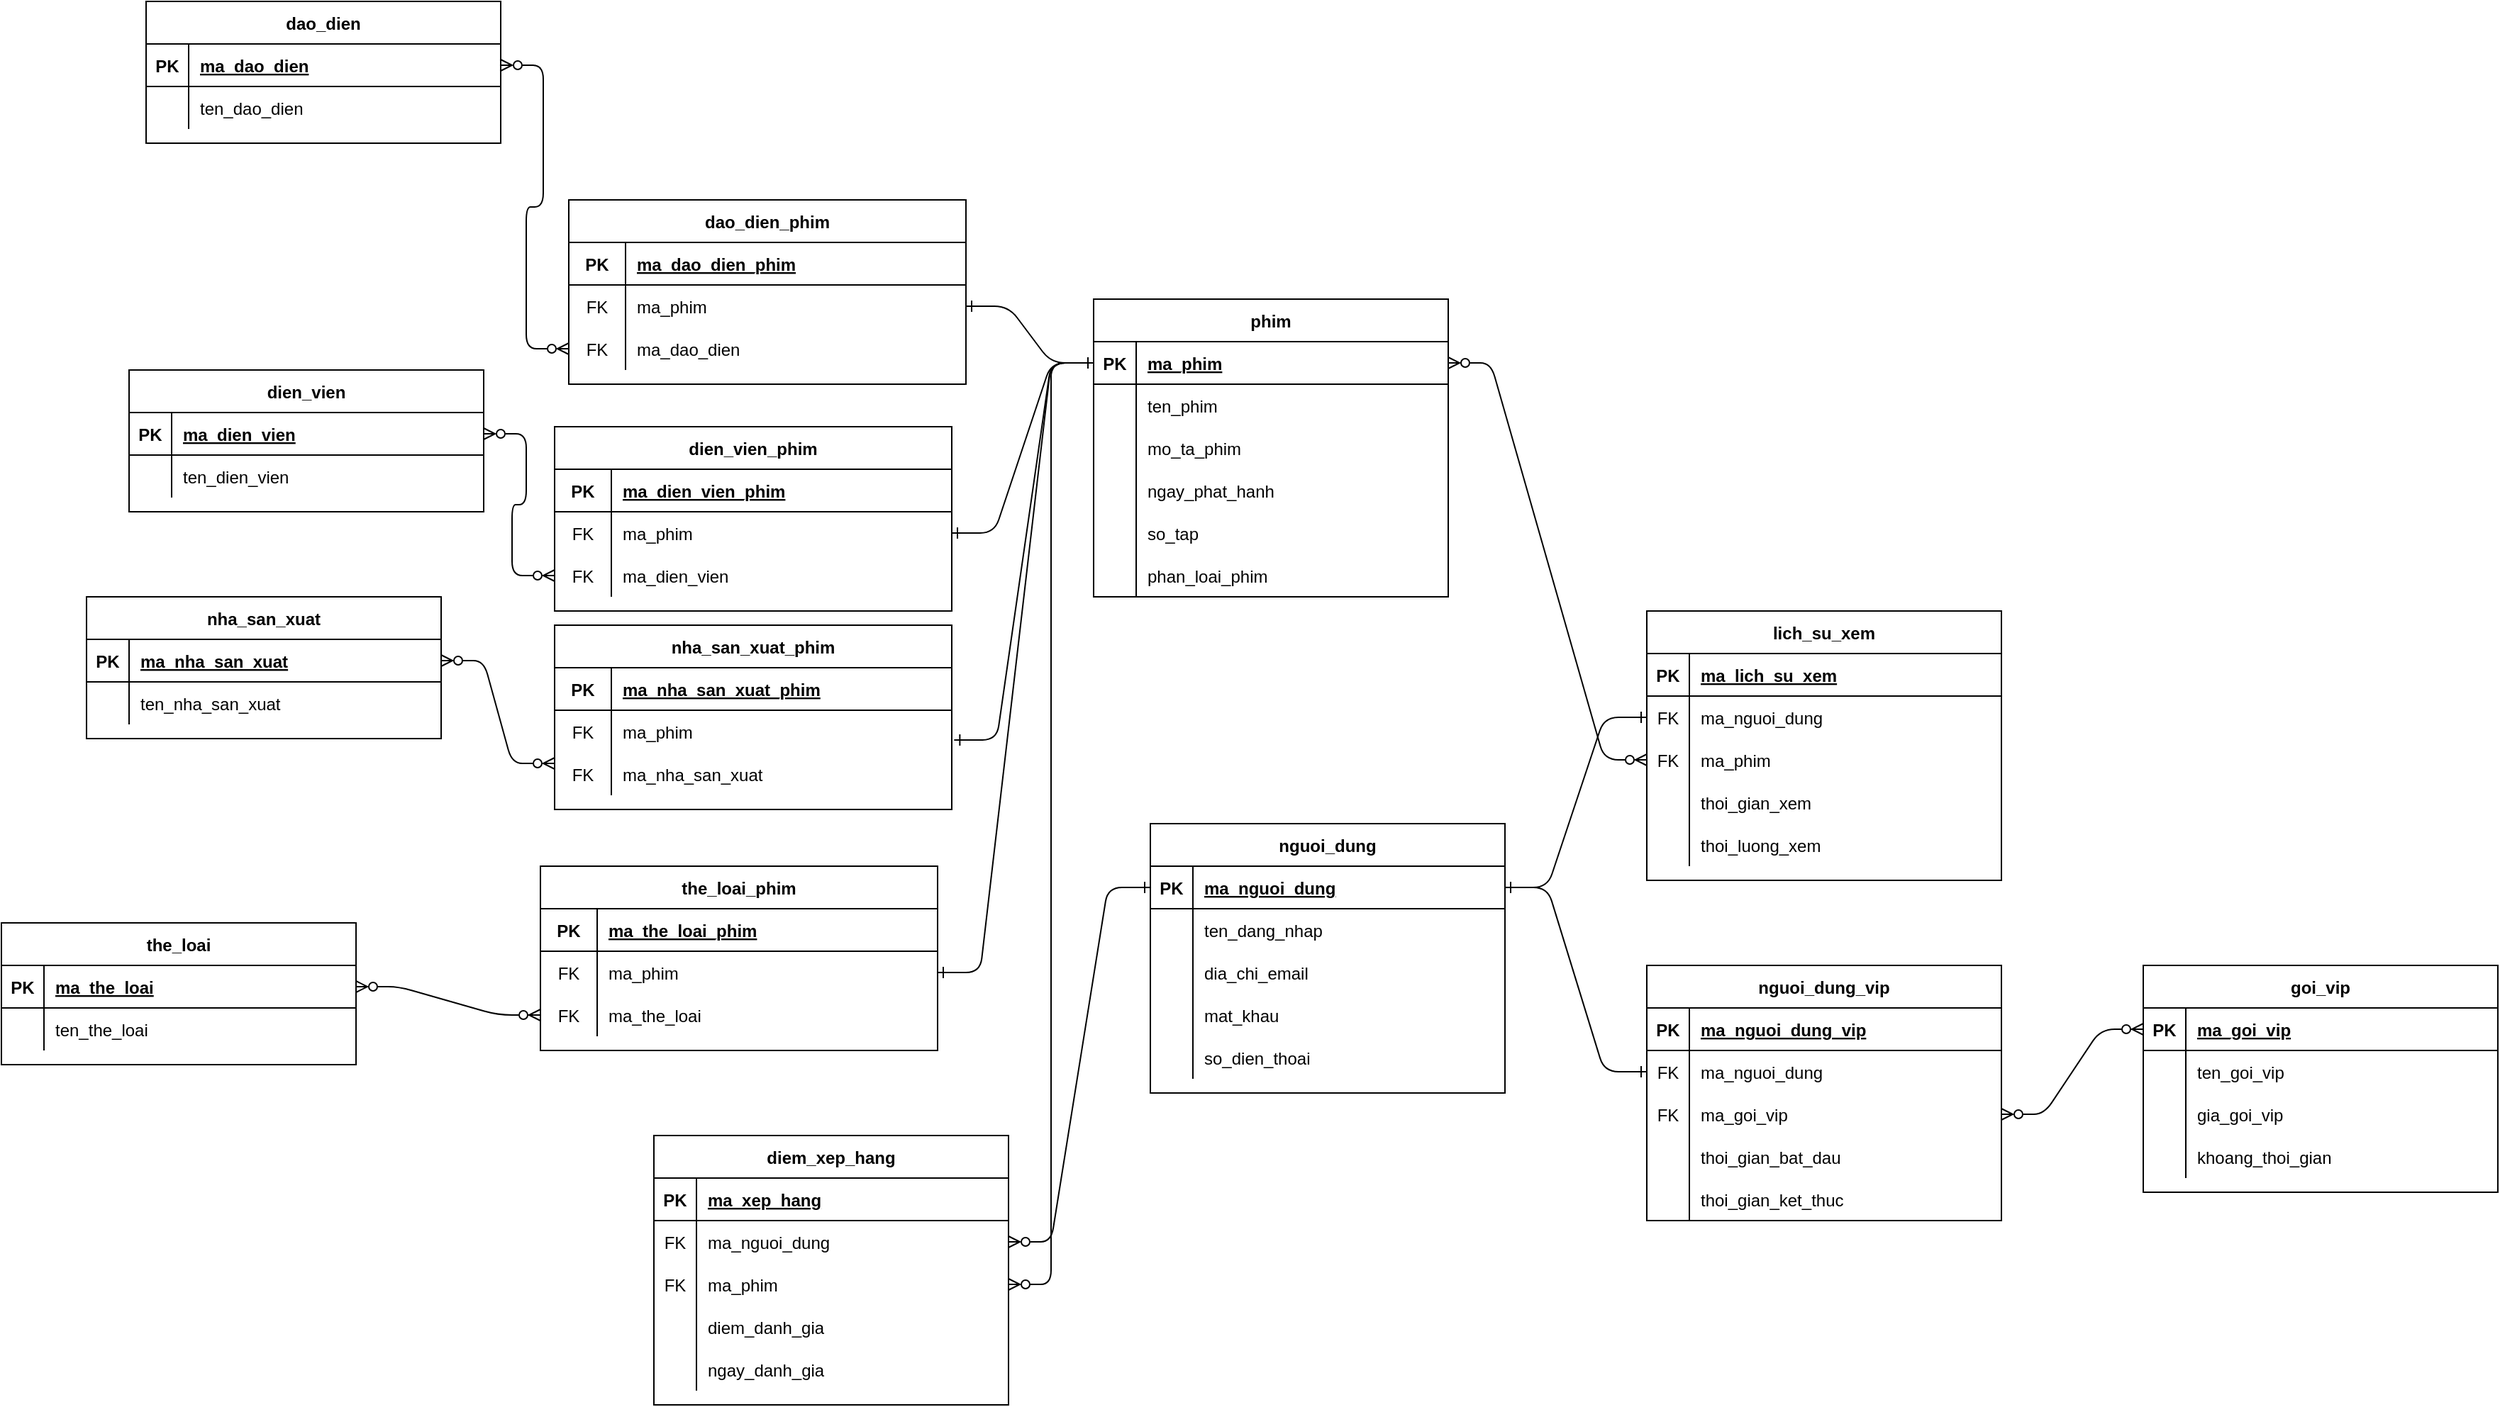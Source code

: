 <mxfile version="21.3.2" type="device">
  <diagram id="C5RBs43oDa-KdzZeNtuy" name="Page-1">
    <mxGraphModel dx="1621" dy="509" grid="1" gridSize="10" guides="1" tooltips="1" connect="1" arrows="1" fold="1" page="1" pageScale="1" pageWidth="827" pageHeight="1169" math="0" shadow="0">
      <root>
        <mxCell id="WIyWlLk6GJQsqaUBKTNV-0" />
        <mxCell id="WIyWlLk6GJQsqaUBKTNV-1" parent="WIyWlLk6GJQsqaUBKTNV-0" />
        <mxCell id="9zA_-VVxKtDhb3yaYlYv-92" value="nguoi_dung" style="shape=table;startSize=30;container=1;collapsible=1;childLayout=tableLayout;fixedRows=1;rowLines=0;fontStyle=1;align=center;resizeLast=1;" vertex="1" parent="WIyWlLk6GJQsqaUBKTNV-1">
          <mxGeometry x="170" y="600" width="250" height="190" as="geometry" />
        </mxCell>
        <mxCell id="9zA_-VVxKtDhb3yaYlYv-93" value="" style="shape=partialRectangle;collapsible=0;dropTarget=0;pointerEvents=0;fillColor=none;points=[[0,0.5],[1,0.5]];portConstraint=eastwest;top=0;left=0;right=0;bottom=1;" vertex="1" parent="9zA_-VVxKtDhb3yaYlYv-92">
          <mxGeometry y="30" width="250" height="30" as="geometry" />
        </mxCell>
        <mxCell id="9zA_-VVxKtDhb3yaYlYv-94" value="PK" style="shape=partialRectangle;overflow=hidden;connectable=0;fillColor=none;top=0;left=0;bottom=0;right=0;fontStyle=1;" vertex="1" parent="9zA_-VVxKtDhb3yaYlYv-93">
          <mxGeometry width="30" height="30" as="geometry">
            <mxRectangle width="30" height="30" as="alternateBounds" />
          </mxGeometry>
        </mxCell>
        <mxCell id="9zA_-VVxKtDhb3yaYlYv-95" value="ma_nguoi_dung" style="shape=partialRectangle;overflow=hidden;connectable=0;fillColor=none;top=0;left=0;bottom=0;right=0;align=left;spacingLeft=6;fontStyle=5;" vertex="1" parent="9zA_-VVxKtDhb3yaYlYv-93">
          <mxGeometry x="30" width="220" height="30" as="geometry">
            <mxRectangle width="220" height="30" as="alternateBounds" />
          </mxGeometry>
        </mxCell>
        <mxCell id="9zA_-VVxKtDhb3yaYlYv-96" value="" style="shape=partialRectangle;collapsible=0;dropTarget=0;pointerEvents=0;fillColor=none;points=[[0,0.5],[1,0.5]];portConstraint=eastwest;top=0;left=0;right=0;bottom=0;" vertex="1" parent="9zA_-VVxKtDhb3yaYlYv-92">
          <mxGeometry y="60" width="250" height="30" as="geometry" />
        </mxCell>
        <mxCell id="9zA_-VVxKtDhb3yaYlYv-97" value="" style="shape=partialRectangle;overflow=hidden;connectable=0;fillColor=none;top=0;left=0;bottom=0;right=0;" vertex="1" parent="9zA_-VVxKtDhb3yaYlYv-96">
          <mxGeometry width="30" height="30" as="geometry">
            <mxRectangle width="30" height="30" as="alternateBounds" />
          </mxGeometry>
        </mxCell>
        <mxCell id="9zA_-VVxKtDhb3yaYlYv-98" value="ten_dang_nhap" style="shape=partialRectangle;overflow=hidden;connectable=0;fillColor=none;top=0;left=0;bottom=0;right=0;align=left;spacingLeft=6;" vertex="1" parent="9zA_-VVxKtDhb3yaYlYv-96">
          <mxGeometry x="30" width="220" height="30" as="geometry">
            <mxRectangle width="220" height="30" as="alternateBounds" />
          </mxGeometry>
        </mxCell>
        <mxCell id="9zA_-VVxKtDhb3yaYlYv-99" value="" style="shape=partialRectangle;collapsible=0;dropTarget=0;pointerEvents=0;fillColor=none;points=[[0,0.5],[1,0.5]];portConstraint=eastwest;top=0;left=0;right=0;bottom=0;" vertex="1" parent="9zA_-VVxKtDhb3yaYlYv-92">
          <mxGeometry y="90" width="250" height="30" as="geometry" />
        </mxCell>
        <mxCell id="9zA_-VVxKtDhb3yaYlYv-100" value="" style="shape=partialRectangle;overflow=hidden;connectable=0;fillColor=none;top=0;left=0;bottom=0;right=0;" vertex="1" parent="9zA_-VVxKtDhb3yaYlYv-99">
          <mxGeometry width="30" height="30" as="geometry">
            <mxRectangle width="30" height="30" as="alternateBounds" />
          </mxGeometry>
        </mxCell>
        <mxCell id="9zA_-VVxKtDhb3yaYlYv-101" value="dia_chi_email" style="shape=partialRectangle;overflow=hidden;connectable=0;fillColor=none;top=0;left=0;bottom=0;right=0;align=left;spacingLeft=6;" vertex="1" parent="9zA_-VVxKtDhb3yaYlYv-99">
          <mxGeometry x="30" width="220" height="30" as="geometry">
            <mxRectangle width="220" height="30" as="alternateBounds" />
          </mxGeometry>
        </mxCell>
        <mxCell id="9zA_-VVxKtDhb3yaYlYv-102" value="" style="shape=partialRectangle;collapsible=0;dropTarget=0;pointerEvents=0;fillColor=none;points=[[0,0.5],[1,0.5]];portConstraint=eastwest;top=0;left=0;right=0;bottom=0;" vertex="1" parent="9zA_-VVxKtDhb3yaYlYv-92">
          <mxGeometry y="120" width="250" height="30" as="geometry" />
        </mxCell>
        <mxCell id="9zA_-VVxKtDhb3yaYlYv-103" value="" style="shape=partialRectangle;overflow=hidden;connectable=0;fillColor=none;top=0;left=0;bottom=0;right=0;" vertex="1" parent="9zA_-VVxKtDhb3yaYlYv-102">
          <mxGeometry width="30" height="30" as="geometry">
            <mxRectangle width="30" height="30" as="alternateBounds" />
          </mxGeometry>
        </mxCell>
        <mxCell id="9zA_-VVxKtDhb3yaYlYv-104" value="mat_khau" style="shape=partialRectangle;overflow=hidden;connectable=0;fillColor=none;top=0;left=0;bottom=0;right=0;align=left;spacingLeft=6;" vertex="1" parent="9zA_-VVxKtDhb3yaYlYv-102">
          <mxGeometry x="30" width="220" height="30" as="geometry">
            <mxRectangle width="220" height="30" as="alternateBounds" />
          </mxGeometry>
        </mxCell>
        <mxCell id="9zA_-VVxKtDhb3yaYlYv-105" value="" style="shape=partialRectangle;collapsible=0;dropTarget=0;pointerEvents=0;fillColor=none;points=[[0,0.5],[1,0.5]];portConstraint=eastwest;top=0;left=0;right=0;bottom=0;" vertex="1" parent="9zA_-VVxKtDhb3yaYlYv-92">
          <mxGeometry y="150" width="250" height="30" as="geometry" />
        </mxCell>
        <mxCell id="9zA_-VVxKtDhb3yaYlYv-106" value="" style="shape=partialRectangle;overflow=hidden;connectable=0;fillColor=none;top=0;left=0;bottom=0;right=0;" vertex="1" parent="9zA_-VVxKtDhb3yaYlYv-105">
          <mxGeometry width="30" height="30" as="geometry">
            <mxRectangle width="30" height="30" as="alternateBounds" />
          </mxGeometry>
        </mxCell>
        <mxCell id="9zA_-VVxKtDhb3yaYlYv-107" value="so_dien_thoai" style="shape=partialRectangle;overflow=hidden;connectable=0;fillColor=none;top=0;left=0;bottom=0;right=0;align=left;spacingLeft=6;" vertex="1" parent="9zA_-VVxKtDhb3yaYlYv-105">
          <mxGeometry x="30" width="220" height="30" as="geometry">
            <mxRectangle width="220" height="30" as="alternateBounds" />
          </mxGeometry>
        </mxCell>
        <mxCell id="9zA_-VVxKtDhb3yaYlYv-127" value="" style="edgeStyle=entityRelationEdgeStyle;endArrow=ERone;startArrow=ERone;endFill=0;startFill=0;exitX=0;exitY=0.5;exitDx=0;exitDy=0;entryX=1;entryY=0.5;entryDx=0;entryDy=0;" edge="1" parent="WIyWlLk6GJQsqaUBKTNV-1" source="9zA_-VVxKtDhb3yaYlYv-142" target="9zA_-VVxKtDhb3yaYlYv-303">
          <mxGeometry width="100" height="100" relative="1" as="geometry">
            <mxPoint x="650" y="200" as="sourcePoint" />
            <mxPoint x="-30" y="-10" as="targetPoint" />
          </mxGeometry>
        </mxCell>
        <mxCell id="9zA_-VVxKtDhb3yaYlYv-141" value="phim" style="shape=table;startSize=30;container=1;collapsible=1;childLayout=tableLayout;fixedRows=1;rowLines=0;fontStyle=1;align=center;resizeLast=1;" vertex="1" parent="WIyWlLk6GJQsqaUBKTNV-1">
          <mxGeometry x="130" y="230" width="250" height="210" as="geometry" />
        </mxCell>
        <mxCell id="9zA_-VVxKtDhb3yaYlYv-142" value="" style="shape=partialRectangle;collapsible=0;dropTarget=0;pointerEvents=0;fillColor=none;points=[[0,0.5],[1,0.5]];portConstraint=eastwest;top=0;left=0;right=0;bottom=1;" vertex="1" parent="9zA_-VVxKtDhb3yaYlYv-141">
          <mxGeometry y="30" width="250" height="30" as="geometry" />
        </mxCell>
        <mxCell id="9zA_-VVxKtDhb3yaYlYv-143" value="PK" style="shape=partialRectangle;overflow=hidden;connectable=0;fillColor=none;top=0;left=0;bottom=0;right=0;fontStyle=1;" vertex="1" parent="9zA_-VVxKtDhb3yaYlYv-142">
          <mxGeometry width="30" height="30" as="geometry">
            <mxRectangle width="30" height="30" as="alternateBounds" />
          </mxGeometry>
        </mxCell>
        <mxCell id="9zA_-VVxKtDhb3yaYlYv-144" value="ma_phim" style="shape=partialRectangle;overflow=hidden;connectable=0;fillColor=none;top=0;left=0;bottom=0;right=0;align=left;spacingLeft=6;fontStyle=5;" vertex="1" parent="9zA_-VVxKtDhb3yaYlYv-142">
          <mxGeometry x="30" width="220" height="30" as="geometry">
            <mxRectangle width="220" height="30" as="alternateBounds" />
          </mxGeometry>
        </mxCell>
        <mxCell id="9zA_-VVxKtDhb3yaYlYv-145" value="" style="shape=partialRectangle;collapsible=0;dropTarget=0;pointerEvents=0;fillColor=none;points=[[0,0.5],[1,0.5]];portConstraint=eastwest;top=0;left=0;right=0;bottom=0;" vertex="1" parent="9zA_-VVxKtDhb3yaYlYv-141">
          <mxGeometry y="60" width="250" height="30" as="geometry" />
        </mxCell>
        <mxCell id="9zA_-VVxKtDhb3yaYlYv-146" value="" style="shape=partialRectangle;overflow=hidden;connectable=0;fillColor=none;top=0;left=0;bottom=0;right=0;" vertex="1" parent="9zA_-VVxKtDhb3yaYlYv-145">
          <mxGeometry width="30" height="30" as="geometry">
            <mxRectangle width="30" height="30" as="alternateBounds" />
          </mxGeometry>
        </mxCell>
        <mxCell id="9zA_-VVxKtDhb3yaYlYv-147" value="ten_phim" style="shape=partialRectangle;overflow=hidden;connectable=0;fillColor=none;top=0;left=0;bottom=0;right=0;align=left;spacingLeft=6;" vertex="1" parent="9zA_-VVxKtDhb3yaYlYv-145">
          <mxGeometry x="30" width="220" height="30" as="geometry">
            <mxRectangle width="220" height="30" as="alternateBounds" />
          </mxGeometry>
        </mxCell>
        <mxCell id="9zA_-VVxKtDhb3yaYlYv-148" value="" style="shape=partialRectangle;collapsible=0;dropTarget=0;pointerEvents=0;fillColor=none;points=[[0,0.5],[1,0.5]];portConstraint=eastwest;top=0;left=0;right=0;bottom=0;" vertex="1" parent="9zA_-VVxKtDhb3yaYlYv-141">
          <mxGeometry y="90" width="250" height="30" as="geometry" />
        </mxCell>
        <mxCell id="9zA_-VVxKtDhb3yaYlYv-149" value="" style="shape=partialRectangle;overflow=hidden;connectable=0;fillColor=none;top=0;left=0;bottom=0;right=0;" vertex="1" parent="9zA_-VVxKtDhb3yaYlYv-148">
          <mxGeometry width="30" height="30" as="geometry">
            <mxRectangle width="30" height="30" as="alternateBounds" />
          </mxGeometry>
        </mxCell>
        <mxCell id="9zA_-VVxKtDhb3yaYlYv-150" value="mo_ta_phim" style="shape=partialRectangle;overflow=hidden;connectable=0;fillColor=none;top=0;left=0;bottom=0;right=0;align=left;spacingLeft=6;" vertex="1" parent="9zA_-VVxKtDhb3yaYlYv-148">
          <mxGeometry x="30" width="220" height="30" as="geometry">
            <mxRectangle width="220" height="30" as="alternateBounds" />
          </mxGeometry>
        </mxCell>
        <mxCell id="9zA_-VVxKtDhb3yaYlYv-160" value="" style="shape=partialRectangle;collapsible=0;dropTarget=0;pointerEvents=0;fillColor=none;points=[[0,0.5],[1,0.5]];portConstraint=eastwest;top=0;left=0;right=0;bottom=0;" vertex="1" parent="9zA_-VVxKtDhb3yaYlYv-141">
          <mxGeometry y="120" width="250" height="30" as="geometry" />
        </mxCell>
        <mxCell id="9zA_-VVxKtDhb3yaYlYv-161" value="" style="shape=partialRectangle;overflow=hidden;connectable=0;fillColor=none;top=0;left=0;bottom=0;right=0;" vertex="1" parent="9zA_-VVxKtDhb3yaYlYv-160">
          <mxGeometry width="30" height="30" as="geometry">
            <mxRectangle width="30" height="30" as="alternateBounds" />
          </mxGeometry>
        </mxCell>
        <mxCell id="9zA_-VVxKtDhb3yaYlYv-162" value="ngay_phat_hanh" style="shape=partialRectangle;overflow=hidden;connectable=0;fillColor=none;top=0;left=0;bottom=0;right=0;align=left;spacingLeft=6;" vertex="1" parent="9zA_-VVxKtDhb3yaYlYv-160">
          <mxGeometry x="30" width="220" height="30" as="geometry">
            <mxRectangle width="220" height="30" as="alternateBounds" />
          </mxGeometry>
        </mxCell>
        <mxCell id="9zA_-VVxKtDhb3yaYlYv-163" value="" style="shape=partialRectangle;collapsible=0;dropTarget=0;pointerEvents=0;fillColor=none;points=[[0,0.5],[1,0.5]];portConstraint=eastwest;top=0;left=0;right=0;bottom=0;" vertex="1" parent="9zA_-VVxKtDhb3yaYlYv-141">
          <mxGeometry y="150" width="250" height="30" as="geometry" />
        </mxCell>
        <mxCell id="9zA_-VVxKtDhb3yaYlYv-164" value="" style="shape=partialRectangle;overflow=hidden;connectable=0;fillColor=none;top=0;left=0;bottom=0;right=0;" vertex="1" parent="9zA_-VVxKtDhb3yaYlYv-163">
          <mxGeometry width="30" height="30" as="geometry">
            <mxRectangle width="30" height="30" as="alternateBounds" />
          </mxGeometry>
        </mxCell>
        <mxCell id="9zA_-VVxKtDhb3yaYlYv-165" value="so_tap" style="shape=partialRectangle;overflow=hidden;connectable=0;fillColor=none;top=0;left=0;bottom=0;right=0;align=left;spacingLeft=6;" vertex="1" parent="9zA_-VVxKtDhb3yaYlYv-163">
          <mxGeometry x="30" width="220" height="30" as="geometry">
            <mxRectangle width="220" height="30" as="alternateBounds" />
          </mxGeometry>
        </mxCell>
        <mxCell id="9zA_-VVxKtDhb3yaYlYv-166" value="" style="shape=partialRectangle;collapsible=0;dropTarget=0;pointerEvents=0;fillColor=none;points=[[0,0.5],[1,0.5]];portConstraint=eastwest;top=0;left=0;right=0;bottom=0;" vertex="1" parent="9zA_-VVxKtDhb3yaYlYv-141">
          <mxGeometry y="180" width="250" height="30" as="geometry" />
        </mxCell>
        <mxCell id="9zA_-VVxKtDhb3yaYlYv-167" value="" style="shape=partialRectangle;overflow=hidden;connectable=0;fillColor=none;top=0;left=0;bottom=0;right=0;" vertex="1" parent="9zA_-VVxKtDhb3yaYlYv-166">
          <mxGeometry width="30" height="30" as="geometry">
            <mxRectangle width="30" height="30" as="alternateBounds" />
          </mxGeometry>
        </mxCell>
        <mxCell id="9zA_-VVxKtDhb3yaYlYv-168" value="phan_loai_phim" style="shape=partialRectangle;overflow=hidden;connectable=0;fillColor=none;top=0;left=0;bottom=0;right=0;align=left;spacingLeft=6;" vertex="1" parent="9zA_-VVxKtDhb3yaYlYv-166">
          <mxGeometry x="30" width="220" height="30" as="geometry">
            <mxRectangle width="220" height="30" as="alternateBounds" />
          </mxGeometry>
        </mxCell>
        <mxCell id="9zA_-VVxKtDhb3yaYlYv-219" value="the_loai" style="shape=table;startSize=30;container=1;collapsible=1;childLayout=tableLayout;fixedRows=1;rowLines=0;fontStyle=1;align=center;resizeLast=1;" vertex="1" parent="WIyWlLk6GJQsqaUBKTNV-1">
          <mxGeometry x="-640" y="670" width="250" height="100" as="geometry" />
        </mxCell>
        <mxCell id="9zA_-VVxKtDhb3yaYlYv-220" value="" style="shape=partialRectangle;collapsible=0;dropTarget=0;pointerEvents=0;fillColor=none;points=[[0,0.5],[1,0.5]];portConstraint=eastwest;top=0;left=0;right=0;bottom=1;" vertex="1" parent="9zA_-VVxKtDhb3yaYlYv-219">
          <mxGeometry y="30" width="250" height="30" as="geometry" />
        </mxCell>
        <mxCell id="9zA_-VVxKtDhb3yaYlYv-221" value="PK" style="shape=partialRectangle;overflow=hidden;connectable=0;fillColor=none;top=0;left=0;bottom=0;right=0;fontStyle=1;" vertex="1" parent="9zA_-VVxKtDhb3yaYlYv-220">
          <mxGeometry width="30" height="30" as="geometry">
            <mxRectangle width="30" height="30" as="alternateBounds" />
          </mxGeometry>
        </mxCell>
        <mxCell id="9zA_-VVxKtDhb3yaYlYv-222" value="ma_the_loai" style="shape=partialRectangle;overflow=hidden;connectable=0;fillColor=none;top=0;left=0;bottom=0;right=0;align=left;spacingLeft=6;fontStyle=5;" vertex="1" parent="9zA_-VVxKtDhb3yaYlYv-220">
          <mxGeometry x="30" width="220" height="30" as="geometry">
            <mxRectangle width="220" height="30" as="alternateBounds" />
          </mxGeometry>
        </mxCell>
        <mxCell id="9zA_-VVxKtDhb3yaYlYv-223" value="" style="shape=partialRectangle;collapsible=0;dropTarget=0;pointerEvents=0;fillColor=none;points=[[0,0.5],[1,0.5]];portConstraint=eastwest;top=0;left=0;right=0;bottom=0;" vertex="1" parent="9zA_-VVxKtDhb3yaYlYv-219">
          <mxGeometry y="60" width="250" height="30" as="geometry" />
        </mxCell>
        <mxCell id="9zA_-VVxKtDhb3yaYlYv-224" value="" style="shape=partialRectangle;overflow=hidden;connectable=0;fillColor=none;top=0;left=0;bottom=0;right=0;" vertex="1" parent="9zA_-VVxKtDhb3yaYlYv-223">
          <mxGeometry width="30" height="30" as="geometry">
            <mxRectangle width="30" height="30" as="alternateBounds" />
          </mxGeometry>
        </mxCell>
        <mxCell id="9zA_-VVxKtDhb3yaYlYv-225" value="ten_the_loai" style="shape=partialRectangle;overflow=hidden;connectable=0;fillColor=none;top=0;left=0;bottom=0;right=0;align=left;spacingLeft=6;" vertex="1" parent="9zA_-VVxKtDhb3yaYlYv-223">
          <mxGeometry x="30" width="220" height="30" as="geometry">
            <mxRectangle width="220" height="30" as="alternateBounds" />
          </mxGeometry>
        </mxCell>
        <mxCell id="9zA_-VVxKtDhb3yaYlYv-272" value="dao_dien" style="shape=table;startSize=30;container=1;collapsible=1;childLayout=tableLayout;fixedRows=1;rowLines=0;fontStyle=1;align=center;resizeLast=1;" vertex="1" parent="WIyWlLk6GJQsqaUBKTNV-1">
          <mxGeometry x="-538" y="20" width="250" height="100" as="geometry" />
        </mxCell>
        <mxCell id="9zA_-VVxKtDhb3yaYlYv-273" value="" style="shape=partialRectangle;collapsible=0;dropTarget=0;pointerEvents=0;fillColor=none;points=[[0,0.5],[1,0.5]];portConstraint=eastwest;top=0;left=0;right=0;bottom=1;" vertex="1" parent="9zA_-VVxKtDhb3yaYlYv-272">
          <mxGeometry y="30" width="250" height="30" as="geometry" />
        </mxCell>
        <mxCell id="9zA_-VVxKtDhb3yaYlYv-274" value="PK" style="shape=partialRectangle;overflow=hidden;connectable=0;fillColor=none;top=0;left=0;bottom=0;right=0;fontStyle=1;" vertex="1" parent="9zA_-VVxKtDhb3yaYlYv-273">
          <mxGeometry width="30" height="30" as="geometry">
            <mxRectangle width="30" height="30" as="alternateBounds" />
          </mxGeometry>
        </mxCell>
        <mxCell id="9zA_-VVxKtDhb3yaYlYv-275" value="ma_dao_dien" style="shape=partialRectangle;overflow=hidden;connectable=0;fillColor=none;top=0;left=0;bottom=0;right=0;align=left;spacingLeft=6;fontStyle=5;" vertex="1" parent="9zA_-VVxKtDhb3yaYlYv-273">
          <mxGeometry x="30" width="220" height="30" as="geometry">
            <mxRectangle width="220" height="30" as="alternateBounds" />
          </mxGeometry>
        </mxCell>
        <mxCell id="9zA_-VVxKtDhb3yaYlYv-276" value="" style="shape=partialRectangle;collapsible=0;dropTarget=0;pointerEvents=0;fillColor=none;points=[[0,0.5],[1,0.5]];portConstraint=eastwest;top=0;left=0;right=0;bottom=0;" vertex="1" parent="9zA_-VVxKtDhb3yaYlYv-272">
          <mxGeometry y="60" width="250" height="30" as="geometry" />
        </mxCell>
        <mxCell id="9zA_-VVxKtDhb3yaYlYv-277" value="" style="shape=partialRectangle;overflow=hidden;connectable=0;fillColor=none;top=0;left=0;bottom=0;right=0;" vertex="1" parent="9zA_-VVxKtDhb3yaYlYv-276">
          <mxGeometry width="30" height="30" as="geometry">
            <mxRectangle width="30" height="30" as="alternateBounds" />
          </mxGeometry>
        </mxCell>
        <mxCell id="9zA_-VVxKtDhb3yaYlYv-278" value="ten_dao_dien" style="shape=partialRectangle;overflow=hidden;connectable=0;fillColor=none;top=0;left=0;bottom=0;right=0;align=left;spacingLeft=6;" vertex="1" parent="9zA_-VVxKtDhb3yaYlYv-276">
          <mxGeometry x="30" width="220" height="30" as="geometry">
            <mxRectangle width="220" height="30" as="alternateBounds" />
          </mxGeometry>
        </mxCell>
        <mxCell id="9zA_-VVxKtDhb3yaYlYv-299" value="the_loai_phim" style="shape=table;startSize=30;container=1;collapsible=1;childLayout=tableLayout;fixedRows=1;rowLines=0;fontStyle=1;align=center;resizeLast=1;" vertex="1" parent="WIyWlLk6GJQsqaUBKTNV-1">
          <mxGeometry x="-260" y="630" width="280" height="130" as="geometry" />
        </mxCell>
        <mxCell id="9zA_-VVxKtDhb3yaYlYv-300" value="" style="shape=partialRectangle;collapsible=0;dropTarget=0;pointerEvents=0;fillColor=none;points=[[0,0.5],[1,0.5]];portConstraint=eastwest;top=0;left=0;right=0;bottom=1;" vertex="1" parent="9zA_-VVxKtDhb3yaYlYv-299">
          <mxGeometry y="30" width="280" height="30" as="geometry" />
        </mxCell>
        <mxCell id="9zA_-VVxKtDhb3yaYlYv-301" value="PK" style="shape=partialRectangle;overflow=hidden;connectable=0;fillColor=none;top=0;left=0;bottom=0;right=0;fontStyle=1;" vertex="1" parent="9zA_-VVxKtDhb3yaYlYv-300">
          <mxGeometry width="40" height="30" as="geometry">
            <mxRectangle width="40" height="30" as="alternateBounds" />
          </mxGeometry>
        </mxCell>
        <mxCell id="9zA_-VVxKtDhb3yaYlYv-302" value="ma_the_loai_phim" style="shape=partialRectangle;overflow=hidden;connectable=0;fillColor=none;top=0;left=0;bottom=0;right=0;align=left;spacingLeft=6;fontStyle=5;" vertex="1" parent="9zA_-VVxKtDhb3yaYlYv-300">
          <mxGeometry x="40" width="240" height="30" as="geometry">
            <mxRectangle width="240" height="30" as="alternateBounds" />
          </mxGeometry>
        </mxCell>
        <mxCell id="9zA_-VVxKtDhb3yaYlYv-303" value="" style="shape=partialRectangle;collapsible=0;dropTarget=0;pointerEvents=0;fillColor=none;points=[[0,0.5],[1,0.5]];portConstraint=eastwest;top=0;left=0;right=0;bottom=0;" vertex="1" parent="9zA_-VVxKtDhb3yaYlYv-299">
          <mxGeometry y="60" width="280" height="30" as="geometry" />
        </mxCell>
        <mxCell id="9zA_-VVxKtDhb3yaYlYv-304" value="FK" style="shape=partialRectangle;overflow=hidden;connectable=0;fillColor=none;top=0;left=0;bottom=0;right=0;fontStyle=0;" vertex="1" parent="9zA_-VVxKtDhb3yaYlYv-303">
          <mxGeometry width="40" height="30" as="geometry">
            <mxRectangle width="40" height="30" as="alternateBounds" />
          </mxGeometry>
        </mxCell>
        <mxCell id="9zA_-VVxKtDhb3yaYlYv-305" value="ma_phim" style="shape=partialRectangle;overflow=hidden;connectable=0;fillColor=none;top=0;left=0;bottom=0;right=0;align=left;spacingLeft=6;fontStyle=0;" vertex="1" parent="9zA_-VVxKtDhb3yaYlYv-303">
          <mxGeometry x="40" width="240" height="30" as="geometry">
            <mxRectangle width="240" height="30" as="alternateBounds" />
          </mxGeometry>
        </mxCell>
        <mxCell id="9zA_-VVxKtDhb3yaYlYv-457" value="" style="shape=partialRectangle;collapsible=0;dropTarget=0;pointerEvents=0;fillColor=none;points=[[0,0.5],[1,0.5]];portConstraint=eastwest;top=0;left=0;right=0;bottom=0;" vertex="1" parent="9zA_-VVxKtDhb3yaYlYv-299">
          <mxGeometry y="90" width="280" height="30" as="geometry" />
        </mxCell>
        <mxCell id="9zA_-VVxKtDhb3yaYlYv-458" value="FK" style="shape=partialRectangle;overflow=hidden;connectable=0;fillColor=none;top=0;left=0;bottom=0;right=0;fontStyle=0;" vertex="1" parent="9zA_-VVxKtDhb3yaYlYv-457">
          <mxGeometry width="40" height="30" as="geometry">
            <mxRectangle width="40" height="30" as="alternateBounds" />
          </mxGeometry>
        </mxCell>
        <mxCell id="9zA_-VVxKtDhb3yaYlYv-459" value="ma_the_loai" style="shape=partialRectangle;overflow=hidden;connectable=0;fillColor=none;top=0;left=0;bottom=0;right=0;align=left;spacingLeft=6;fontStyle=0;" vertex="1" parent="9zA_-VVxKtDhb3yaYlYv-457">
          <mxGeometry x="40" width="240" height="30" as="geometry">
            <mxRectangle width="240" height="30" as="alternateBounds" />
          </mxGeometry>
        </mxCell>
        <mxCell id="9zA_-VVxKtDhb3yaYlYv-307" value="" style="edgeStyle=entityRelationEdgeStyle;endArrow=ERzeroToMany;startArrow=ERzeroToMany;endFill=1;startFill=0;exitX=1;exitY=0.5;exitDx=0;exitDy=0;" edge="1" parent="WIyWlLk6GJQsqaUBKTNV-1" source="9zA_-VVxKtDhb3yaYlYv-220" target="9zA_-VVxKtDhb3yaYlYv-457">
          <mxGeometry width="100" height="100" relative="1" as="geometry">
            <mxPoint x="780" y="155" as="sourcePoint" />
            <mxPoint x="330" y="195" as="targetPoint" />
          </mxGeometry>
        </mxCell>
        <mxCell id="9zA_-VVxKtDhb3yaYlYv-323" value="" style="edgeStyle=entityRelationEdgeStyle;endArrow=ERone;startArrow=ERone;endFill=0;startFill=0;exitX=1;exitY=0.5;exitDx=0;exitDy=0;entryX=0;entryY=0.5;entryDx=0;entryDy=0;" edge="1" parent="WIyWlLk6GJQsqaUBKTNV-1" source="9zA_-VVxKtDhb3yaYlYv-328" target="9zA_-VVxKtDhb3yaYlYv-142">
          <mxGeometry width="100" height="100" relative="1" as="geometry">
            <mxPoint x="50" y="210" as="sourcePoint" />
            <mxPoint x="150" y="185" as="targetPoint" />
          </mxGeometry>
        </mxCell>
        <mxCell id="9zA_-VVxKtDhb3yaYlYv-324" value="dao_dien_phim" style="shape=table;startSize=30;container=1;collapsible=1;childLayout=tableLayout;fixedRows=1;rowLines=0;fontStyle=1;align=center;resizeLast=1;" vertex="1" parent="WIyWlLk6GJQsqaUBKTNV-1">
          <mxGeometry x="-240" y="160" width="280" height="130" as="geometry" />
        </mxCell>
        <mxCell id="9zA_-VVxKtDhb3yaYlYv-325" value="" style="shape=partialRectangle;collapsible=0;dropTarget=0;pointerEvents=0;fillColor=none;points=[[0,0.5],[1,0.5]];portConstraint=eastwest;top=0;left=0;right=0;bottom=1;" vertex="1" parent="9zA_-VVxKtDhb3yaYlYv-324">
          <mxGeometry y="30" width="280" height="30" as="geometry" />
        </mxCell>
        <mxCell id="9zA_-VVxKtDhb3yaYlYv-326" value="PK" style="shape=partialRectangle;overflow=hidden;connectable=0;fillColor=none;top=0;left=0;bottom=0;right=0;fontStyle=1;" vertex="1" parent="9zA_-VVxKtDhb3yaYlYv-325">
          <mxGeometry width="40" height="30" as="geometry">
            <mxRectangle width="40" height="30" as="alternateBounds" />
          </mxGeometry>
        </mxCell>
        <mxCell id="9zA_-VVxKtDhb3yaYlYv-327" value="ma_dao_dien_phim" style="shape=partialRectangle;overflow=hidden;connectable=0;fillColor=none;top=0;left=0;bottom=0;right=0;align=left;spacingLeft=6;fontStyle=5;" vertex="1" parent="9zA_-VVxKtDhb3yaYlYv-325">
          <mxGeometry x="40" width="240" height="30" as="geometry">
            <mxRectangle width="240" height="30" as="alternateBounds" />
          </mxGeometry>
        </mxCell>
        <mxCell id="9zA_-VVxKtDhb3yaYlYv-328" value="" style="shape=partialRectangle;collapsible=0;dropTarget=0;pointerEvents=0;fillColor=none;points=[[0,0.5],[1,0.5]];portConstraint=eastwest;top=0;left=0;right=0;bottom=0;" vertex="1" parent="9zA_-VVxKtDhb3yaYlYv-324">
          <mxGeometry y="60" width="280" height="30" as="geometry" />
        </mxCell>
        <mxCell id="9zA_-VVxKtDhb3yaYlYv-329" value="FK" style="shape=partialRectangle;overflow=hidden;connectable=0;fillColor=none;top=0;left=0;bottom=0;right=0;fontStyle=0;" vertex="1" parent="9zA_-VVxKtDhb3yaYlYv-328">
          <mxGeometry width="40" height="30" as="geometry">
            <mxRectangle width="40" height="30" as="alternateBounds" />
          </mxGeometry>
        </mxCell>
        <mxCell id="9zA_-VVxKtDhb3yaYlYv-330" value="ma_phim" style="shape=partialRectangle;overflow=hidden;connectable=0;fillColor=none;top=0;left=0;bottom=0;right=0;align=left;spacingLeft=6;fontStyle=0;" vertex="1" parent="9zA_-VVxKtDhb3yaYlYv-328">
          <mxGeometry x="40" width="240" height="30" as="geometry">
            <mxRectangle width="240" height="30" as="alternateBounds" />
          </mxGeometry>
        </mxCell>
        <mxCell id="9zA_-VVxKtDhb3yaYlYv-442" value="" style="shape=partialRectangle;collapsible=0;dropTarget=0;pointerEvents=0;fillColor=none;points=[[0,0.5],[1,0.5]];portConstraint=eastwest;top=0;left=0;right=0;bottom=0;" vertex="1" parent="9zA_-VVxKtDhb3yaYlYv-324">
          <mxGeometry y="90" width="280" height="30" as="geometry" />
        </mxCell>
        <mxCell id="9zA_-VVxKtDhb3yaYlYv-443" value="FK" style="shape=partialRectangle;overflow=hidden;connectable=0;fillColor=none;top=0;left=0;bottom=0;right=0;fontStyle=0;" vertex="1" parent="9zA_-VVxKtDhb3yaYlYv-442">
          <mxGeometry width="40" height="30" as="geometry">
            <mxRectangle width="40" height="30" as="alternateBounds" />
          </mxGeometry>
        </mxCell>
        <mxCell id="9zA_-VVxKtDhb3yaYlYv-444" value="ma_dao_dien" style="shape=partialRectangle;overflow=hidden;connectable=0;fillColor=none;top=0;left=0;bottom=0;right=0;align=left;spacingLeft=6;fontStyle=0;" vertex="1" parent="9zA_-VVxKtDhb3yaYlYv-442">
          <mxGeometry x="40" width="240" height="30" as="geometry">
            <mxRectangle width="240" height="30" as="alternateBounds" />
          </mxGeometry>
        </mxCell>
        <mxCell id="9zA_-VVxKtDhb3yaYlYv-331" value="" style="edgeStyle=entityRelationEdgeStyle;endArrow=ERzeroToMany;startArrow=ERzeroToMany;endFill=0;startFill=0;entryX=0;entryY=0.5;entryDx=0;entryDy=0;exitX=1;exitY=0.5;exitDx=0;exitDy=0;" edge="1" parent="WIyWlLk6GJQsqaUBKTNV-1" source="9zA_-VVxKtDhb3yaYlYv-273" target="9zA_-VVxKtDhb3yaYlYv-442">
          <mxGeometry width="100" height="100" relative="1" as="geometry">
            <mxPoint x="90" y="40" as="sourcePoint" />
            <mxPoint x="-220" y="140" as="targetPoint" />
          </mxGeometry>
        </mxCell>
        <mxCell id="9zA_-VVxKtDhb3yaYlYv-332" value="dien_vien" style="shape=table;startSize=30;container=1;collapsible=1;childLayout=tableLayout;fixedRows=1;rowLines=0;fontStyle=1;align=center;resizeLast=1;" vertex="1" parent="WIyWlLk6GJQsqaUBKTNV-1">
          <mxGeometry x="-550" y="280" width="250" height="100" as="geometry" />
        </mxCell>
        <mxCell id="9zA_-VVxKtDhb3yaYlYv-333" value="" style="shape=partialRectangle;collapsible=0;dropTarget=0;pointerEvents=0;fillColor=none;points=[[0,0.5],[1,0.5]];portConstraint=eastwest;top=0;left=0;right=0;bottom=1;" vertex="1" parent="9zA_-VVxKtDhb3yaYlYv-332">
          <mxGeometry y="30" width="250" height="30" as="geometry" />
        </mxCell>
        <mxCell id="9zA_-VVxKtDhb3yaYlYv-334" value="PK" style="shape=partialRectangle;overflow=hidden;connectable=0;fillColor=none;top=0;left=0;bottom=0;right=0;fontStyle=1;" vertex="1" parent="9zA_-VVxKtDhb3yaYlYv-333">
          <mxGeometry width="30" height="30" as="geometry">
            <mxRectangle width="30" height="30" as="alternateBounds" />
          </mxGeometry>
        </mxCell>
        <mxCell id="9zA_-VVxKtDhb3yaYlYv-335" value="ma_dien_vien" style="shape=partialRectangle;overflow=hidden;connectable=0;fillColor=none;top=0;left=0;bottom=0;right=0;align=left;spacingLeft=6;fontStyle=5;" vertex="1" parent="9zA_-VVxKtDhb3yaYlYv-333">
          <mxGeometry x="30" width="220" height="30" as="geometry">
            <mxRectangle width="220" height="30" as="alternateBounds" />
          </mxGeometry>
        </mxCell>
        <mxCell id="9zA_-VVxKtDhb3yaYlYv-336" value="" style="shape=partialRectangle;collapsible=0;dropTarget=0;pointerEvents=0;fillColor=none;points=[[0,0.5],[1,0.5]];portConstraint=eastwest;top=0;left=0;right=0;bottom=0;" vertex="1" parent="9zA_-VVxKtDhb3yaYlYv-332">
          <mxGeometry y="60" width="250" height="30" as="geometry" />
        </mxCell>
        <mxCell id="9zA_-VVxKtDhb3yaYlYv-337" value="" style="shape=partialRectangle;overflow=hidden;connectable=0;fillColor=none;top=0;left=0;bottom=0;right=0;" vertex="1" parent="9zA_-VVxKtDhb3yaYlYv-336">
          <mxGeometry width="30" height="30" as="geometry">
            <mxRectangle width="30" height="30" as="alternateBounds" />
          </mxGeometry>
        </mxCell>
        <mxCell id="9zA_-VVxKtDhb3yaYlYv-338" value="ten_dien_vien" style="shape=partialRectangle;overflow=hidden;connectable=0;fillColor=none;top=0;left=0;bottom=0;right=0;align=left;spacingLeft=6;" vertex="1" parent="9zA_-VVxKtDhb3yaYlYv-336">
          <mxGeometry x="30" width="220" height="30" as="geometry">
            <mxRectangle width="220" height="30" as="alternateBounds" />
          </mxGeometry>
        </mxCell>
        <mxCell id="9zA_-VVxKtDhb3yaYlYv-339" value="dien_vien_phim" style="shape=table;startSize=30;container=1;collapsible=1;childLayout=tableLayout;fixedRows=1;rowLines=0;fontStyle=1;align=center;resizeLast=1;" vertex="1" parent="WIyWlLk6GJQsqaUBKTNV-1">
          <mxGeometry x="-250" y="320" width="280" height="130" as="geometry" />
        </mxCell>
        <mxCell id="9zA_-VVxKtDhb3yaYlYv-340" value="" style="shape=partialRectangle;collapsible=0;dropTarget=0;pointerEvents=0;fillColor=none;points=[[0,0.5],[1,0.5]];portConstraint=eastwest;top=0;left=0;right=0;bottom=1;" vertex="1" parent="9zA_-VVxKtDhb3yaYlYv-339">
          <mxGeometry y="30" width="280" height="30" as="geometry" />
        </mxCell>
        <mxCell id="9zA_-VVxKtDhb3yaYlYv-341" value="PK" style="shape=partialRectangle;overflow=hidden;connectable=0;fillColor=none;top=0;left=0;bottom=0;right=0;fontStyle=1;" vertex="1" parent="9zA_-VVxKtDhb3yaYlYv-340">
          <mxGeometry width="40" height="30" as="geometry">
            <mxRectangle width="40" height="30" as="alternateBounds" />
          </mxGeometry>
        </mxCell>
        <mxCell id="9zA_-VVxKtDhb3yaYlYv-342" value="ma_dien_vien_phim" style="shape=partialRectangle;overflow=hidden;connectable=0;fillColor=none;top=0;left=0;bottom=0;right=0;align=left;spacingLeft=6;fontStyle=5;" vertex="1" parent="9zA_-VVxKtDhb3yaYlYv-340">
          <mxGeometry x="40" width="240" height="30" as="geometry">
            <mxRectangle width="240" height="30" as="alternateBounds" />
          </mxGeometry>
        </mxCell>
        <mxCell id="9zA_-VVxKtDhb3yaYlYv-343" value="" style="shape=partialRectangle;collapsible=0;dropTarget=0;pointerEvents=0;fillColor=none;points=[[0,0.5],[1,0.5]];portConstraint=eastwest;top=0;left=0;right=0;bottom=0;" vertex="1" parent="9zA_-VVxKtDhb3yaYlYv-339">
          <mxGeometry y="60" width="280" height="30" as="geometry" />
        </mxCell>
        <mxCell id="9zA_-VVxKtDhb3yaYlYv-344" value="FK" style="shape=partialRectangle;overflow=hidden;connectable=0;fillColor=none;top=0;left=0;bottom=0;right=0;fontStyle=0;" vertex="1" parent="9zA_-VVxKtDhb3yaYlYv-343">
          <mxGeometry width="40" height="30" as="geometry">
            <mxRectangle width="40" height="30" as="alternateBounds" />
          </mxGeometry>
        </mxCell>
        <mxCell id="9zA_-VVxKtDhb3yaYlYv-345" value="ma_phim" style="shape=partialRectangle;overflow=hidden;connectable=0;fillColor=none;top=0;left=0;bottom=0;right=0;align=left;spacingLeft=6;fontStyle=0;" vertex="1" parent="9zA_-VVxKtDhb3yaYlYv-343">
          <mxGeometry x="40" width="240" height="30" as="geometry">
            <mxRectangle width="240" height="30" as="alternateBounds" />
          </mxGeometry>
        </mxCell>
        <mxCell id="9zA_-VVxKtDhb3yaYlYv-448" value="" style="shape=partialRectangle;collapsible=0;dropTarget=0;pointerEvents=0;fillColor=none;points=[[0,0.5],[1,0.5]];portConstraint=eastwest;top=0;left=0;right=0;bottom=0;" vertex="1" parent="9zA_-VVxKtDhb3yaYlYv-339">
          <mxGeometry y="90" width="280" height="30" as="geometry" />
        </mxCell>
        <mxCell id="9zA_-VVxKtDhb3yaYlYv-449" value="FK" style="shape=partialRectangle;overflow=hidden;connectable=0;fillColor=none;top=0;left=0;bottom=0;right=0;fontStyle=0;" vertex="1" parent="9zA_-VVxKtDhb3yaYlYv-448">
          <mxGeometry width="40" height="30" as="geometry">
            <mxRectangle width="40" height="30" as="alternateBounds" />
          </mxGeometry>
        </mxCell>
        <mxCell id="9zA_-VVxKtDhb3yaYlYv-450" value="ma_dien_vien" style="shape=partialRectangle;overflow=hidden;connectable=0;fillColor=none;top=0;left=0;bottom=0;right=0;align=left;spacingLeft=6;fontStyle=0;" vertex="1" parent="9zA_-VVxKtDhb3yaYlYv-448">
          <mxGeometry x="40" width="240" height="30" as="geometry">
            <mxRectangle width="240" height="30" as="alternateBounds" />
          </mxGeometry>
        </mxCell>
        <mxCell id="9zA_-VVxKtDhb3yaYlYv-346" value="" style="edgeStyle=entityRelationEdgeStyle;endArrow=ERone;startArrow=ERone;endFill=0;startFill=0;exitX=1;exitY=0.5;exitDx=0;exitDy=0;entryX=0;entryY=0.5;entryDx=0;entryDy=0;" edge="1" parent="WIyWlLk6GJQsqaUBKTNV-1" source="9zA_-VVxKtDhb3yaYlYv-343" target="9zA_-VVxKtDhb3yaYlYv-142">
          <mxGeometry width="100" height="100" relative="1" as="geometry">
            <mxPoint x="70" y="380" as="sourcePoint" />
            <mxPoint x="160" y="450" as="targetPoint" />
          </mxGeometry>
        </mxCell>
        <mxCell id="9zA_-VVxKtDhb3yaYlYv-347" value="" style="edgeStyle=entityRelationEdgeStyle;endArrow=ERzeroToMany;startArrow=ERzeroToMany;endFill=0;startFill=0;entryX=0;entryY=0.5;entryDx=0;entryDy=0;exitX=1;exitY=0.5;exitDx=0;exitDy=0;" edge="1" parent="WIyWlLk6GJQsqaUBKTNV-1" source="9zA_-VVxKtDhb3yaYlYv-333" target="9zA_-VVxKtDhb3yaYlYv-448">
          <mxGeometry width="100" height="100" relative="1" as="geometry">
            <mxPoint x="-240" y="75" as="sourcePoint" />
            <mxPoint x="-230" y="245" as="targetPoint" />
          </mxGeometry>
        </mxCell>
        <mxCell id="9zA_-VVxKtDhb3yaYlYv-348" value="diem_xep_hang" style="shape=table;startSize=30;container=1;collapsible=1;childLayout=tableLayout;fixedRows=1;rowLines=0;fontStyle=1;align=center;resizeLast=1;" vertex="1" parent="WIyWlLk6GJQsqaUBKTNV-1">
          <mxGeometry x="-180" y="820" width="250" height="190" as="geometry" />
        </mxCell>
        <mxCell id="9zA_-VVxKtDhb3yaYlYv-349" value="" style="shape=partialRectangle;collapsible=0;dropTarget=0;pointerEvents=0;fillColor=none;points=[[0,0.5],[1,0.5]];portConstraint=eastwest;top=0;left=0;right=0;bottom=1;" vertex="1" parent="9zA_-VVxKtDhb3yaYlYv-348">
          <mxGeometry y="30" width="250" height="30" as="geometry" />
        </mxCell>
        <mxCell id="9zA_-VVxKtDhb3yaYlYv-350" value="PK" style="shape=partialRectangle;overflow=hidden;connectable=0;fillColor=none;top=0;left=0;bottom=0;right=0;fontStyle=1;" vertex="1" parent="9zA_-VVxKtDhb3yaYlYv-349">
          <mxGeometry width="30" height="30" as="geometry">
            <mxRectangle width="30" height="30" as="alternateBounds" />
          </mxGeometry>
        </mxCell>
        <mxCell id="9zA_-VVxKtDhb3yaYlYv-351" value="ma_xep_hang" style="shape=partialRectangle;overflow=hidden;connectable=0;fillColor=none;top=0;left=0;bottom=0;right=0;align=left;spacingLeft=6;fontStyle=5;" vertex="1" parent="9zA_-VVxKtDhb3yaYlYv-349">
          <mxGeometry x="30" width="220" height="30" as="geometry">
            <mxRectangle width="220" height="30" as="alternateBounds" />
          </mxGeometry>
        </mxCell>
        <mxCell id="9zA_-VVxKtDhb3yaYlYv-352" value="" style="shape=partialRectangle;collapsible=0;dropTarget=0;pointerEvents=0;fillColor=none;points=[[0,0.5],[1,0.5]];portConstraint=eastwest;top=0;left=0;right=0;bottom=0;" vertex="1" parent="9zA_-VVxKtDhb3yaYlYv-348">
          <mxGeometry y="60" width="250" height="30" as="geometry" />
        </mxCell>
        <mxCell id="9zA_-VVxKtDhb3yaYlYv-353" value="FK" style="shape=partialRectangle;overflow=hidden;connectable=0;fillColor=none;top=0;left=0;bottom=0;right=0;" vertex="1" parent="9zA_-VVxKtDhb3yaYlYv-352">
          <mxGeometry width="30" height="30" as="geometry">
            <mxRectangle width="30" height="30" as="alternateBounds" />
          </mxGeometry>
        </mxCell>
        <mxCell id="9zA_-VVxKtDhb3yaYlYv-354" value="ma_nguoi_dung" style="shape=partialRectangle;overflow=hidden;connectable=0;fillColor=none;top=0;left=0;bottom=0;right=0;align=left;spacingLeft=6;" vertex="1" parent="9zA_-VVxKtDhb3yaYlYv-352">
          <mxGeometry x="30" width="220" height="30" as="geometry">
            <mxRectangle width="220" height="30" as="alternateBounds" />
          </mxGeometry>
        </mxCell>
        <mxCell id="9zA_-VVxKtDhb3yaYlYv-355" value="" style="shape=partialRectangle;collapsible=0;dropTarget=0;pointerEvents=0;fillColor=none;points=[[0,0.5],[1,0.5]];portConstraint=eastwest;top=0;left=0;right=0;bottom=0;" vertex="1" parent="9zA_-VVxKtDhb3yaYlYv-348">
          <mxGeometry y="90" width="250" height="30" as="geometry" />
        </mxCell>
        <mxCell id="9zA_-VVxKtDhb3yaYlYv-356" value="FK" style="shape=partialRectangle;overflow=hidden;connectable=0;fillColor=none;top=0;left=0;bottom=0;right=0;" vertex="1" parent="9zA_-VVxKtDhb3yaYlYv-355">
          <mxGeometry width="30" height="30" as="geometry">
            <mxRectangle width="30" height="30" as="alternateBounds" />
          </mxGeometry>
        </mxCell>
        <mxCell id="9zA_-VVxKtDhb3yaYlYv-357" value="ma_phim" style="shape=partialRectangle;overflow=hidden;connectable=0;fillColor=none;top=0;left=0;bottom=0;right=0;align=left;spacingLeft=6;" vertex="1" parent="9zA_-VVxKtDhb3yaYlYv-355">
          <mxGeometry x="30" width="220" height="30" as="geometry">
            <mxRectangle width="220" height="30" as="alternateBounds" />
          </mxGeometry>
        </mxCell>
        <mxCell id="9zA_-VVxKtDhb3yaYlYv-358" value="" style="shape=partialRectangle;collapsible=0;dropTarget=0;pointerEvents=0;fillColor=none;points=[[0,0.5],[1,0.5]];portConstraint=eastwest;top=0;left=0;right=0;bottom=0;" vertex="1" parent="9zA_-VVxKtDhb3yaYlYv-348">
          <mxGeometry y="120" width="250" height="30" as="geometry" />
        </mxCell>
        <mxCell id="9zA_-VVxKtDhb3yaYlYv-359" value="" style="shape=partialRectangle;overflow=hidden;connectable=0;fillColor=none;top=0;left=0;bottom=0;right=0;" vertex="1" parent="9zA_-VVxKtDhb3yaYlYv-358">
          <mxGeometry width="30" height="30" as="geometry">
            <mxRectangle width="30" height="30" as="alternateBounds" />
          </mxGeometry>
        </mxCell>
        <mxCell id="9zA_-VVxKtDhb3yaYlYv-360" value="diem_danh_gia" style="shape=partialRectangle;overflow=hidden;connectable=0;fillColor=none;top=0;left=0;bottom=0;right=0;align=left;spacingLeft=6;" vertex="1" parent="9zA_-VVxKtDhb3yaYlYv-358">
          <mxGeometry x="30" width="220" height="30" as="geometry">
            <mxRectangle width="220" height="30" as="alternateBounds" />
          </mxGeometry>
        </mxCell>
        <mxCell id="9zA_-VVxKtDhb3yaYlYv-361" value="" style="shape=partialRectangle;collapsible=0;dropTarget=0;pointerEvents=0;fillColor=none;points=[[0,0.5],[1,0.5]];portConstraint=eastwest;top=0;left=0;right=0;bottom=0;" vertex="1" parent="9zA_-VVxKtDhb3yaYlYv-348">
          <mxGeometry y="150" width="250" height="30" as="geometry" />
        </mxCell>
        <mxCell id="9zA_-VVxKtDhb3yaYlYv-362" value="" style="shape=partialRectangle;overflow=hidden;connectable=0;fillColor=none;top=0;left=0;bottom=0;right=0;" vertex="1" parent="9zA_-VVxKtDhb3yaYlYv-361">
          <mxGeometry width="30" height="30" as="geometry">
            <mxRectangle width="30" height="30" as="alternateBounds" />
          </mxGeometry>
        </mxCell>
        <mxCell id="9zA_-VVxKtDhb3yaYlYv-363" value="ngay_danh_gia" style="shape=partialRectangle;overflow=hidden;connectable=0;fillColor=none;top=0;left=0;bottom=0;right=0;align=left;spacingLeft=6;" vertex="1" parent="9zA_-VVxKtDhb3yaYlYv-361">
          <mxGeometry x="30" width="220" height="30" as="geometry">
            <mxRectangle width="220" height="30" as="alternateBounds" />
          </mxGeometry>
        </mxCell>
        <mxCell id="9zA_-VVxKtDhb3yaYlYv-370" value="" style="edgeStyle=entityRelationEdgeStyle;endArrow=ERone;startArrow=ERzeroToMany;endFill=0;startFill=0;exitX=1;exitY=0.5;exitDx=0;exitDy=0;entryX=0;entryY=0.5;entryDx=0;entryDy=0;" edge="1" parent="WIyWlLk6GJQsqaUBKTNV-1" source="9zA_-VVxKtDhb3yaYlYv-352" target="9zA_-VVxKtDhb3yaYlYv-93">
          <mxGeometry width="100" height="100" relative="1" as="geometry">
            <mxPoint x="310" y="530" as="sourcePoint" />
            <mxPoint x="370" y="580" as="targetPoint" />
          </mxGeometry>
        </mxCell>
        <mxCell id="9zA_-VVxKtDhb3yaYlYv-371" value="" style="edgeStyle=entityRelationEdgeStyle;endArrow=ERone;startArrow=ERzeroToMany;endFill=0;startFill=0;entryX=0;entryY=0.5;entryDx=0;entryDy=0;" edge="1" parent="WIyWlLk6GJQsqaUBKTNV-1" source="9zA_-VVxKtDhb3yaYlYv-355" target="9zA_-VVxKtDhb3yaYlYv-142">
          <mxGeometry width="100" height="100" relative="1" as="geometry">
            <mxPoint x="-80" y="490" as="sourcePoint" />
            <mxPoint x="85" y="430" as="targetPoint" />
          </mxGeometry>
        </mxCell>
        <mxCell id="9zA_-VVxKtDhb3yaYlYv-372" value="nha_san_xuat_phim" style="shape=table;startSize=30;container=1;collapsible=1;childLayout=tableLayout;fixedRows=1;rowLines=0;fontStyle=1;align=center;resizeLast=1;" vertex="1" parent="WIyWlLk6GJQsqaUBKTNV-1">
          <mxGeometry x="-250" y="460" width="280" height="130" as="geometry" />
        </mxCell>
        <mxCell id="9zA_-VVxKtDhb3yaYlYv-373" value="" style="shape=partialRectangle;collapsible=0;dropTarget=0;pointerEvents=0;fillColor=none;points=[[0,0.5],[1,0.5]];portConstraint=eastwest;top=0;left=0;right=0;bottom=1;" vertex="1" parent="9zA_-VVxKtDhb3yaYlYv-372">
          <mxGeometry y="30" width="280" height="30" as="geometry" />
        </mxCell>
        <mxCell id="9zA_-VVxKtDhb3yaYlYv-374" value="PK" style="shape=partialRectangle;overflow=hidden;connectable=0;fillColor=none;top=0;left=0;bottom=0;right=0;fontStyle=1;" vertex="1" parent="9zA_-VVxKtDhb3yaYlYv-373">
          <mxGeometry width="40" height="30" as="geometry">
            <mxRectangle width="40" height="30" as="alternateBounds" />
          </mxGeometry>
        </mxCell>
        <mxCell id="9zA_-VVxKtDhb3yaYlYv-375" value="ma_nha_san_xuat_phim" style="shape=partialRectangle;overflow=hidden;connectable=0;fillColor=none;top=0;left=0;bottom=0;right=0;align=left;spacingLeft=6;fontStyle=5;" vertex="1" parent="9zA_-VVxKtDhb3yaYlYv-373">
          <mxGeometry x="40" width="240" height="30" as="geometry">
            <mxRectangle width="240" height="30" as="alternateBounds" />
          </mxGeometry>
        </mxCell>
        <mxCell id="9zA_-VVxKtDhb3yaYlYv-376" value="" style="shape=partialRectangle;collapsible=0;dropTarget=0;pointerEvents=0;fillColor=none;points=[[0,0.5],[1,0.5]];portConstraint=eastwest;top=0;left=0;right=0;bottom=0;" vertex="1" parent="9zA_-VVxKtDhb3yaYlYv-372">
          <mxGeometry y="60" width="280" height="30" as="geometry" />
        </mxCell>
        <mxCell id="9zA_-VVxKtDhb3yaYlYv-377" value="FK" style="shape=partialRectangle;overflow=hidden;connectable=0;fillColor=none;top=0;left=0;bottom=0;right=0;fontStyle=0;" vertex="1" parent="9zA_-VVxKtDhb3yaYlYv-376">
          <mxGeometry width="40" height="30" as="geometry">
            <mxRectangle width="40" height="30" as="alternateBounds" />
          </mxGeometry>
        </mxCell>
        <mxCell id="9zA_-VVxKtDhb3yaYlYv-378" value="ma_phim" style="shape=partialRectangle;overflow=hidden;connectable=0;fillColor=none;top=0;left=0;bottom=0;right=0;align=left;spacingLeft=6;fontStyle=0;" vertex="1" parent="9zA_-VVxKtDhb3yaYlYv-376">
          <mxGeometry x="40" width="240" height="30" as="geometry">
            <mxRectangle width="240" height="30" as="alternateBounds" />
          </mxGeometry>
        </mxCell>
        <mxCell id="9zA_-VVxKtDhb3yaYlYv-451" value="" style="shape=partialRectangle;collapsible=0;dropTarget=0;pointerEvents=0;fillColor=none;points=[[0,0.5],[1,0.5]];portConstraint=eastwest;top=0;left=0;right=0;bottom=0;" vertex="1" parent="9zA_-VVxKtDhb3yaYlYv-372">
          <mxGeometry y="90" width="280" height="30" as="geometry" />
        </mxCell>
        <mxCell id="9zA_-VVxKtDhb3yaYlYv-452" value="FK" style="shape=partialRectangle;overflow=hidden;connectable=0;fillColor=none;top=0;left=0;bottom=0;right=0;fontStyle=0;" vertex="1" parent="9zA_-VVxKtDhb3yaYlYv-451">
          <mxGeometry width="40" height="30" as="geometry">
            <mxRectangle width="40" height="30" as="alternateBounds" />
          </mxGeometry>
        </mxCell>
        <mxCell id="9zA_-VVxKtDhb3yaYlYv-453" value="ma_nha_san_xuat" style="shape=partialRectangle;overflow=hidden;connectable=0;fillColor=none;top=0;left=0;bottom=0;right=0;align=left;spacingLeft=6;fontStyle=0;" vertex="1" parent="9zA_-VVxKtDhb3yaYlYv-451">
          <mxGeometry x="40" width="240" height="30" as="geometry">
            <mxRectangle width="240" height="30" as="alternateBounds" />
          </mxGeometry>
        </mxCell>
        <mxCell id="9zA_-VVxKtDhb3yaYlYv-379" value="nha_san_xuat" style="shape=table;startSize=30;container=1;collapsible=1;childLayout=tableLayout;fixedRows=1;rowLines=0;fontStyle=1;align=center;resizeLast=1;" vertex="1" parent="WIyWlLk6GJQsqaUBKTNV-1">
          <mxGeometry x="-580" y="440" width="250" height="100" as="geometry" />
        </mxCell>
        <mxCell id="9zA_-VVxKtDhb3yaYlYv-380" value="" style="shape=partialRectangle;collapsible=0;dropTarget=0;pointerEvents=0;fillColor=none;points=[[0,0.5],[1,0.5]];portConstraint=eastwest;top=0;left=0;right=0;bottom=1;" vertex="1" parent="9zA_-VVxKtDhb3yaYlYv-379">
          <mxGeometry y="30" width="250" height="30" as="geometry" />
        </mxCell>
        <mxCell id="9zA_-VVxKtDhb3yaYlYv-381" value="PK" style="shape=partialRectangle;overflow=hidden;connectable=0;fillColor=none;top=0;left=0;bottom=0;right=0;fontStyle=1;" vertex="1" parent="9zA_-VVxKtDhb3yaYlYv-380">
          <mxGeometry width="30" height="30" as="geometry">
            <mxRectangle width="30" height="30" as="alternateBounds" />
          </mxGeometry>
        </mxCell>
        <mxCell id="9zA_-VVxKtDhb3yaYlYv-382" value="ma_nha_san_xuat" style="shape=partialRectangle;overflow=hidden;connectable=0;fillColor=none;top=0;left=0;bottom=0;right=0;align=left;spacingLeft=6;fontStyle=5;" vertex="1" parent="9zA_-VVxKtDhb3yaYlYv-380">
          <mxGeometry x="30" width="220" height="30" as="geometry">
            <mxRectangle width="220" height="30" as="alternateBounds" />
          </mxGeometry>
        </mxCell>
        <mxCell id="9zA_-VVxKtDhb3yaYlYv-383" value="" style="shape=partialRectangle;collapsible=0;dropTarget=0;pointerEvents=0;fillColor=none;points=[[0,0.5],[1,0.5]];portConstraint=eastwest;top=0;left=0;right=0;bottom=0;" vertex="1" parent="9zA_-VVxKtDhb3yaYlYv-379">
          <mxGeometry y="60" width="250" height="30" as="geometry" />
        </mxCell>
        <mxCell id="9zA_-VVxKtDhb3yaYlYv-384" value="" style="shape=partialRectangle;overflow=hidden;connectable=0;fillColor=none;top=0;left=0;bottom=0;right=0;" vertex="1" parent="9zA_-VVxKtDhb3yaYlYv-383">
          <mxGeometry width="30" height="30" as="geometry">
            <mxRectangle width="30" height="30" as="alternateBounds" />
          </mxGeometry>
        </mxCell>
        <mxCell id="9zA_-VVxKtDhb3yaYlYv-385" value="ten_nha_san_xuat" style="shape=partialRectangle;overflow=hidden;connectable=0;fillColor=none;top=0;left=0;bottom=0;right=0;align=left;spacingLeft=6;" vertex="1" parent="9zA_-VVxKtDhb3yaYlYv-383">
          <mxGeometry x="30" width="220" height="30" as="geometry">
            <mxRectangle width="220" height="30" as="alternateBounds" />
          </mxGeometry>
        </mxCell>
        <mxCell id="9zA_-VVxKtDhb3yaYlYv-386" value="" style="edgeStyle=entityRelationEdgeStyle;endArrow=ERone;startArrow=ERone;endFill=0;startFill=0;exitX=1.006;exitY=0.7;exitDx=0;exitDy=0;entryX=0;entryY=0.5;entryDx=0;entryDy=0;exitPerimeter=0;" edge="1" parent="WIyWlLk6GJQsqaUBKTNV-1" source="9zA_-VVxKtDhb3yaYlYv-376" target="9zA_-VVxKtDhb3yaYlYv-142">
          <mxGeometry width="100" height="100" relative="1" as="geometry">
            <mxPoint x="40" y="375" as="sourcePoint" />
            <mxPoint x="140" y="285" as="targetPoint" />
          </mxGeometry>
        </mxCell>
        <mxCell id="9zA_-VVxKtDhb3yaYlYv-387" value="" style="edgeStyle=entityRelationEdgeStyle;endArrow=ERzeroToMany;startArrow=ERzeroToMany;endFill=0;startFill=0;entryX=0;entryY=0.75;entryDx=0;entryDy=0;exitX=1;exitY=0.5;exitDx=0;exitDy=0;" edge="1" parent="WIyWlLk6GJQsqaUBKTNV-1" source="9zA_-VVxKtDhb3yaYlYv-380" target="9zA_-VVxKtDhb3yaYlYv-372">
          <mxGeometry width="100" height="100" relative="1" as="geometry">
            <mxPoint x="-290" y="335" as="sourcePoint" />
            <mxPoint x="-240" y="405" as="targetPoint" />
          </mxGeometry>
        </mxCell>
        <mxCell id="9zA_-VVxKtDhb3yaYlYv-388" value="lich_su_xem" style="shape=table;startSize=30;container=1;collapsible=1;childLayout=tableLayout;fixedRows=1;rowLines=0;fontStyle=1;align=center;resizeLast=1;" vertex="1" parent="WIyWlLk6GJQsqaUBKTNV-1">
          <mxGeometry x="520" y="450" width="250" height="190" as="geometry" />
        </mxCell>
        <mxCell id="9zA_-VVxKtDhb3yaYlYv-389" value="" style="shape=partialRectangle;collapsible=0;dropTarget=0;pointerEvents=0;fillColor=none;points=[[0,0.5],[1,0.5]];portConstraint=eastwest;top=0;left=0;right=0;bottom=1;" vertex="1" parent="9zA_-VVxKtDhb3yaYlYv-388">
          <mxGeometry y="30" width="250" height="30" as="geometry" />
        </mxCell>
        <mxCell id="9zA_-VVxKtDhb3yaYlYv-390" value="PK" style="shape=partialRectangle;overflow=hidden;connectable=0;fillColor=none;top=0;left=0;bottom=0;right=0;fontStyle=1;" vertex="1" parent="9zA_-VVxKtDhb3yaYlYv-389">
          <mxGeometry width="30" height="30" as="geometry">
            <mxRectangle width="30" height="30" as="alternateBounds" />
          </mxGeometry>
        </mxCell>
        <mxCell id="9zA_-VVxKtDhb3yaYlYv-391" value="ma_lich_su_xem" style="shape=partialRectangle;overflow=hidden;connectable=0;fillColor=none;top=0;left=0;bottom=0;right=0;align=left;spacingLeft=6;fontStyle=5;" vertex="1" parent="9zA_-VVxKtDhb3yaYlYv-389">
          <mxGeometry x="30" width="220" height="30" as="geometry">
            <mxRectangle width="220" height="30" as="alternateBounds" />
          </mxGeometry>
        </mxCell>
        <mxCell id="9zA_-VVxKtDhb3yaYlYv-392" value="" style="shape=partialRectangle;collapsible=0;dropTarget=0;pointerEvents=0;fillColor=none;points=[[0,0.5],[1,0.5]];portConstraint=eastwest;top=0;left=0;right=0;bottom=0;" vertex="1" parent="9zA_-VVxKtDhb3yaYlYv-388">
          <mxGeometry y="60" width="250" height="30" as="geometry" />
        </mxCell>
        <mxCell id="9zA_-VVxKtDhb3yaYlYv-393" value="FK" style="shape=partialRectangle;overflow=hidden;connectable=0;fillColor=none;top=0;left=0;bottom=0;right=0;" vertex="1" parent="9zA_-VVxKtDhb3yaYlYv-392">
          <mxGeometry width="30" height="30" as="geometry">
            <mxRectangle width="30" height="30" as="alternateBounds" />
          </mxGeometry>
        </mxCell>
        <mxCell id="9zA_-VVxKtDhb3yaYlYv-394" value="ma_nguoi_dung" style="shape=partialRectangle;overflow=hidden;connectable=0;fillColor=none;top=0;left=0;bottom=0;right=0;align=left;spacingLeft=6;" vertex="1" parent="9zA_-VVxKtDhb3yaYlYv-392">
          <mxGeometry x="30" width="220" height="30" as="geometry">
            <mxRectangle width="220" height="30" as="alternateBounds" />
          </mxGeometry>
        </mxCell>
        <mxCell id="9zA_-VVxKtDhb3yaYlYv-395" value="" style="shape=partialRectangle;collapsible=0;dropTarget=0;pointerEvents=0;fillColor=none;points=[[0,0.5],[1,0.5]];portConstraint=eastwest;top=0;left=0;right=0;bottom=0;" vertex="1" parent="9zA_-VVxKtDhb3yaYlYv-388">
          <mxGeometry y="90" width="250" height="30" as="geometry" />
        </mxCell>
        <mxCell id="9zA_-VVxKtDhb3yaYlYv-396" value="FK" style="shape=partialRectangle;overflow=hidden;connectable=0;fillColor=none;top=0;left=0;bottom=0;right=0;" vertex="1" parent="9zA_-VVxKtDhb3yaYlYv-395">
          <mxGeometry width="30" height="30" as="geometry">
            <mxRectangle width="30" height="30" as="alternateBounds" />
          </mxGeometry>
        </mxCell>
        <mxCell id="9zA_-VVxKtDhb3yaYlYv-397" value="ma_phim" style="shape=partialRectangle;overflow=hidden;connectable=0;fillColor=none;top=0;left=0;bottom=0;right=0;align=left;spacingLeft=6;" vertex="1" parent="9zA_-VVxKtDhb3yaYlYv-395">
          <mxGeometry x="30" width="220" height="30" as="geometry">
            <mxRectangle width="220" height="30" as="alternateBounds" />
          </mxGeometry>
        </mxCell>
        <mxCell id="9zA_-VVxKtDhb3yaYlYv-398" value="" style="shape=partialRectangle;collapsible=0;dropTarget=0;pointerEvents=0;fillColor=none;points=[[0,0.5],[1,0.5]];portConstraint=eastwest;top=0;left=0;right=0;bottom=0;" vertex="1" parent="9zA_-VVxKtDhb3yaYlYv-388">
          <mxGeometry y="120" width="250" height="30" as="geometry" />
        </mxCell>
        <mxCell id="9zA_-VVxKtDhb3yaYlYv-399" value="" style="shape=partialRectangle;overflow=hidden;connectable=0;fillColor=none;top=0;left=0;bottom=0;right=0;" vertex="1" parent="9zA_-VVxKtDhb3yaYlYv-398">
          <mxGeometry width="30" height="30" as="geometry">
            <mxRectangle width="30" height="30" as="alternateBounds" />
          </mxGeometry>
        </mxCell>
        <mxCell id="9zA_-VVxKtDhb3yaYlYv-400" value="thoi_gian_xem" style="shape=partialRectangle;overflow=hidden;connectable=0;fillColor=none;top=0;left=0;bottom=0;right=0;align=left;spacingLeft=6;" vertex="1" parent="9zA_-VVxKtDhb3yaYlYv-398">
          <mxGeometry x="30" width="220" height="30" as="geometry">
            <mxRectangle width="220" height="30" as="alternateBounds" />
          </mxGeometry>
        </mxCell>
        <mxCell id="9zA_-VVxKtDhb3yaYlYv-401" value="" style="shape=partialRectangle;collapsible=0;dropTarget=0;pointerEvents=0;fillColor=none;points=[[0,0.5],[1,0.5]];portConstraint=eastwest;top=0;left=0;right=0;bottom=0;" vertex="1" parent="9zA_-VVxKtDhb3yaYlYv-388">
          <mxGeometry y="150" width="250" height="30" as="geometry" />
        </mxCell>
        <mxCell id="9zA_-VVxKtDhb3yaYlYv-402" value="" style="shape=partialRectangle;overflow=hidden;connectable=0;fillColor=none;top=0;left=0;bottom=0;right=0;" vertex="1" parent="9zA_-VVxKtDhb3yaYlYv-401">
          <mxGeometry width="30" height="30" as="geometry">
            <mxRectangle width="30" height="30" as="alternateBounds" />
          </mxGeometry>
        </mxCell>
        <mxCell id="9zA_-VVxKtDhb3yaYlYv-403" value="thoi_luong_xem" style="shape=partialRectangle;overflow=hidden;connectable=0;fillColor=none;top=0;left=0;bottom=0;right=0;align=left;spacingLeft=6;" vertex="1" parent="9zA_-VVxKtDhb3yaYlYv-401">
          <mxGeometry x="30" width="220" height="30" as="geometry">
            <mxRectangle width="220" height="30" as="alternateBounds" />
          </mxGeometry>
        </mxCell>
        <mxCell id="9zA_-VVxKtDhb3yaYlYv-404" value="" style="edgeStyle=entityRelationEdgeStyle;endArrow=ERone;startArrow=ERone;endFill=0;startFill=0;" edge="1" parent="WIyWlLk6GJQsqaUBKTNV-1" source="9zA_-VVxKtDhb3yaYlYv-93" target="9zA_-VVxKtDhb3yaYlYv-392">
          <mxGeometry width="100" height="100" relative="1" as="geometry">
            <mxPoint x="500" y="710" as="sourcePoint" />
            <mxPoint x="560" y="760" as="targetPoint" />
          </mxGeometry>
        </mxCell>
        <mxCell id="9zA_-VVxKtDhb3yaYlYv-405" value="" style="edgeStyle=entityRelationEdgeStyle;endArrow=ERzeroToMany;startArrow=ERzeroToMany;endFill=1;startFill=0;exitX=1;exitY=0.5;exitDx=0;exitDy=0;" edge="1" parent="WIyWlLk6GJQsqaUBKTNV-1" source="9zA_-VVxKtDhb3yaYlYv-142" target="9zA_-VVxKtDhb3yaYlYv-395">
          <mxGeometry width="100" height="100" relative="1" as="geometry">
            <mxPoint x="400" y="330" as="sourcePoint" />
            <mxPoint x="460" y="540" as="targetPoint" />
          </mxGeometry>
        </mxCell>
        <mxCell id="9zA_-VVxKtDhb3yaYlYv-406" value="nguoi_dung_vip" style="shape=table;startSize=30;container=1;collapsible=1;childLayout=tableLayout;fixedRows=1;rowLines=0;fontStyle=1;align=center;resizeLast=1;" vertex="1" parent="WIyWlLk6GJQsqaUBKTNV-1">
          <mxGeometry x="520" y="700" width="250" height="180" as="geometry" />
        </mxCell>
        <mxCell id="9zA_-VVxKtDhb3yaYlYv-407" value="" style="shape=partialRectangle;collapsible=0;dropTarget=0;pointerEvents=0;fillColor=none;points=[[0,0.5],[1,0.5]];portConstraint=eastwest;top=0;left=0;right=0;bottom=1;" vertex="1" parent="9zA_-VVxKtDhb3yaYlYv-406">
          <mxGeometry y="30" width="250" height="30" as="geometry" />
        </mxCell>
        <mxCell id="9zA_-VVxKtDhb3yaYlYv-408" value="PK" style="shape=partialRectangle;overflow=hidden;connectable=0;fillColor=none;top=0;left=0;bottom=0;right=0;fontStyle=1;" vertex="1" parent="9zA_-VVxKtDhb3yaYlYv-407">
          <mxGeometry width="30" height="30" as="geometry">
            <mxRectangle width="30" height="30" as="alternateBounds" />
          </mxGeometry>
        </mxCell>
        <mxCell id="9zA_-VVxKtDhb3yaYlYv-409" value="ma_nguoi_dung_vip" style="shape=partialRectangle;overflow=hidden;connectable=0;fillColor=none;top=0;left=0;bottom=0;right=0;align=left;spacingLeft=6;fontStyle=5;" vertex="1" parent="9zA_-VVxKtDhb3yaYlYv-407">
          <mxGeometry x="30" width="220" height="30" as="geometry">
            <mxRectangle width="220" height="30" as="alternateBounds" />
          </mxGeometry>
        </mxCell>
        <mxCell id="9zA_-VVxKtDhb3yaYlYv-410" value="" style="shape=partialRectangle;collapsible=0;dropTarget=0;pointerEvents=0;fillColor=none;points=[[0,0.5],[1,0.5]];portConstraint=eastwest;top=0;left=0;right=0;bottom=0;" vertex="1" parent="9zA_-VVxKtDhb3yaYlYv-406">
          <mxGeometry y="60" width="250" height="30" as="geometry" />
        </mxCell>
        <mxCell id="9zA_-VVxKtDhb3yaYlYv-411" value="FK" style="shape=partialRectangle;overflow=hidden;connectable=0;fillColor=none;top=0;left=0;bottom=0;right=0;" vertex="1" parent="9zA_-VVxKtDhb3yaYlYv-410">
          <mxGeometry width="30" height="30" as="geometry">
            <mxRectangle width="30" height="30" as="alternateBounds" />
          </mxGeometry>
        </mxCell>
        <mxCell id="9zA_-VVxKtDhb3yaYlYv-412" value="ma_nguoi_dung" style="shape=partialRectangle;overflow=hidden;connectable=0;fillColor=none;top=0;left=0;bottom=0;right=0;align=left;spacingLeft=6;" vertex="1" parent="9zA_-VVxKtDhb3yaYlYv-410">
          <mxGeometry x="30" width="220" height="30" as="geometry">
            <mxRectangle width="220" height="30" as="alternateBounds" />
          </mxGeometry>
        </mxCell>
        <mxCell id="9zA_-VVxKtDhb3yaYlYv-438" value="" style="shape=partialRectangle;collapsible=0;dropTarget=0;pointerEvents=0;fillColor=none;points=[[0,0.5],[1,0.5]];portConstraint=eastwest;top=0;left=0;right=0;bottom=0;" vertex="1" parent="9zA_-VVxKtDhb3yaYlYv-406">
          <mxGeometry y="90" width="250" height="30" as="geometry" />
        </mxCell>
        <mxCell id="9zA_-VVxKtDhb3yaYlYv-439" value="FK" style="shape=partialRectangle;overflow=hidden;connectable=0;fillColor=none;top=0;left=0;bottom=0;right=0;" vertex="1" parent="9zA_-VVxKtDhb3yaYlYv-438">
          <mxGeometry width="30" height="30" as="geometry">
            <mxRectangle width="30" height="30" as="alternateBounds" />
          </mxGeometry>
        </mxCell>
        <mxCell id="9zA_-VVxKtDhb3yaYlYv-440" value="ma_goi_vip" style="shape=partialRectangle;overflow=hidden;connectable=0;fillColor=none;top=0;left=0;bottom=0;right=0;align=left;spacingLeft=6;" vertex="1" parent="9zA_-VVxKtDhb3yaYlYv-438">
          <mxGeometry x="30" width="220" height="30" as="geometry">
            <mxRectangle width="220" height="30" as="alternateBounds" />
          </mxGeometry>
        </mxCell>
        <mxCell id="9zA_-VVxKtDhb3yaYlYv-413" value="" style="shape=partialRectangle;collapsible=0;dropTarget=0;pointerEvents=0;fillColor=none;points=[[0,0.5],[1,0.5]];portConstraint=eastwest;top=0;left=0;right=0;bottom=0;" vertex="1" parent="9zA_-VVxKtDhb3yaYlYv-406">
          <mxGeometry y="120" width="250" height="30" as="geometry" />
        </mxCell>
        <mxCell id="9zA_-VVxKtDhb3yaYlYv-414" value="" style="shape=partialRectangle;overflow=hidden;connectable=0;fillColor=none;top=0;left=0;bottom=0;right=0;" vertex="1" parent="9zA_-VVxKtDhb3yaYlYv-413">
          <mxGeometry width="30" height="30" as="geometry">
            <mxRectangle width="30" height="30" as="alternateBounds" />
          </mxGeometry>
        </mxCell>
        <mxCell id="9zA_-VVxKtDhb3yaYlYv-415" value="thoi_gian_bat_dau" style="shape=partialRectangle;overflow=hidden;connectable=0;fillColor=none;top=0;left=0;bottom=0;right=0;align=left;spacingLeft=6;" vertex="1" parent="9zA_-VVxKtDhb3yaYlYv-413">
          <mxGeometry x="30" width="220" height="30" as="geometry">
            <mxRectangle width="220" height="30" as="alternateBounds" />
          </mxGeometry>
        </mxCell>
        <mxCell id="9zA_-VVxKtDhb3yaYlYv-416" value="" style="shape=partialRectangle;collapsible=0;dropTarget=0;pointerEvents=0;fillColor=none;points=[[0,0.5],[1,0.5]];portConstraint=eastwest;top=0;left=0;right=0;bottom=0;" vertex="1" parent="9zA_-VVxKtDhb3yaYlYv-406">
          <mxGeometry y="150" width="250" height="30" as="geometry" />
        </mxCell>
        <mxCell id="9zA_-VVxKtDhb3yaYlYv-417" value="" style="shape=partialRectangle;overflow=hidden;connectable=0;fillColor=none;top=0;left=0;bottom=0;right=0;" vertex="1" parent="9zA_-VVxKtDhb3yaYlYv-416">
          <mxGeometry width="30" height="30" as="geometry">
            <mxRectangle width="30" height="30" as="alternateBounds" />
          </mxGeometry>
        </mxCell>
        <mxCell id="9zA_-VVxKtDhb3yaYlYv-418" value="thoi_gian_ket_thuc" style="shape=partialRectangle;overflow=hidden;connectable=0;fillColor=none;top=0;left=0;bottom=0;right=0;align=left;spacingLeft=6;" vertex="1" parent="9zA_-VVxKtDhb3yaYlYv-416">
          <mxGeometry x="30" width="220" height="30" as="geometry">
            <mxRectangle width="220" height="30" as="alternateBounds" />
          </mxGeometry>
        </mxCell>
        <mxCell id="9zA_-VVxKtDhb3yaYlYv-422" value="" style="edgeStyle=entityRelationEdgeStyle;endArrow=ERone;startArrow=ERone;endFill=0;startFill=0;entryX=0;entryY=0.5;entryDx=0;entryDy=0;" edge="1" parent="WIyWlLk6GJQsqaUBKTNV-1" source="9zA_-VVxKtDhb3yaYlYv-93" target="9zA_-VVxKtDhb3yaYlYv-410">
          <mxGeometry width="100" height="100" relative="1" as="geometry">
            <mxPoint x="448" y="660" as="sourcePoint" />
            <mxPoint x="530" y="535" as="targetPoint" />
          </mxGeometry>
        </mxCell>
        <mxCell id="9zA_-VVxKtDhb3yaYlYv-423" value="goi_vip" style="shape=table;startSize=30;container=1;collapsible=1;childLayout=tableLayout;fixedRows=1;rowLines=0;fontStyle=1;align=center;resizeLast=1;" vertex="1" parent="WIyWlLk6GJQsqaUBKTNV-1">
          <mxGeometry x="870" y="700" width="250" height="160" as="geometry" />
        </mxCell>
        <mxCell id="9zA_-VVxKtDhb3yaYlYv-424" value="" style="shape=partialRectangle;collapsible=0;dropTarget=0;pointerEvents=0;fillColor=none;points=[[0,0.5],[1,0.5]];portConstraint=eastwest;top=0;left=0;right=0;bottom=1;" vertex="1" parent="9zA_-VVxKtDhb3yaYlYv-423">
          <mxGeometry y="30" width="250" height="30" as="geometry" />
        </mxCell>
        <mxCell id="9zA_-VVxKtDhb3yaYlYv-425" value="PK" style="shape=partialRectangle;overflow=hidden;connectable=0;fillColor=none;top=0;left=0;bottom=0;right=0;fontStyle=1;" vertex="1" parent="9zA_-VVxKtDhb3yaYlYv-424">
          <mxGeometry width="30" height="30" as="geometry">
            <mxRectangle width="30" height="30" as="alternateBounds" />
          </mxGeometry>
        </mxCell>
        <mxCell id="9zA_-VVxKtDhb3yaYlYv-426" value="ma_goi_vip" style="shape=partialRectangle;overflow=hidden;connectable=0;fillColor=none;top=0;left=0;bottom=0;right=0;align=left;spacingLeft=6;fontStyle=5;" vertex="1" parent="9zA_-VVxKtDhb3yaYlYv-424">
          <mxGeometry x="30" width="220" height="30" as="geometry">
            <mxRectangle width="220" height="30" as="alternateBounds" />
          </mxGeometry>
        </mxCell>
        <mxCell id="9zA_-VVxKtDhb3yaYlYv-427" value="" style="shape=partialRectangle;collapsible=0;dropTarget=0;pointerEvents=0;fillColor=none;points=[[0,0.5],[1,0.5]];portConstraint=eastwest;top=0;left=0;right=0;bottom=0;" vertex="1" parent="9zA_-VVxKtDhb3yaYlYv-423">
          <mxGeometry y="60" width="250" height="30" as="geometry" />
        </mxCell>
        <mxCell id="9zA_-VVxKtDhb3yaYlYv-428" value="" style="shape=partialRectangle;overflow=hidden;connectable=0;fillColor=none;top=0;left=0;bottom=0;right=0;" vertex="1" parent="9zA_-VVxKtDhb3yaYlYv-427">
          <mxGeometry width="30" height="30" as="geometry">
            <mxRectangle width="30" height="30" as="alternateBounds" />
          </mxGeometry>
        </mxCell>
        <mxCell id="9zA_-VVxKtDhb3yaYlYv-429" value="ten_goi_vip" style="shape=partialRectangle;overflow=hidden;connectable=0;fillColor=none;top=0;left=0;bottom=0;right=0;align=left;spacingLeft=6;" vertex="1" parent="9zA_-VVxKtDhb3yaYlYv-427">
          <mxGeometry x="30" width="220" height="30" as="geometry">
            <mxRectangle width="220" height="30" as="alternateBounds" />
          </mxGeometry>
        </mxCell>
        <mxCell id="9zA_-VVxKtDhb3yaYlYv-430" value="" style="shape=partialRectangle;collapsible=0;dropTarget=0;pointerEvents=0;fillColor=none;points=[[0,0.5],[1,0.5]];portConstraint=eastwest;top=0;left=0;right=0;bottom=0;" vertex="1" parent="9zA_-VVxKtDhb3yaYlYv-423">
          <mxGeometry y="90" width="250" height="30" as="geometry" />
        </mxCell>
        <mxCell id="9zA_-VVxKtDhb3yaYlYv-431" value="" style="shape=partialRectangle;overflow=hidden;connectable=0;fillColor=none;top=0;left=0;bottom=0;right=0;" vertex="1" parent="9zA_-VVxKtDhb3yaYlYv-430">
          <mxGeometry width="30" height="30" as="geometry">
            <mxRectangle width="30" height="30" as="alternateBounds" />
          </mxGeometry>
        </mxCell>
        <mxCell id="9zA_-VVxKtDhb3yaYlYv-432" value="gia_goi_vip" style="shape=partialRectangle;overflow=hidden;connectable=0;fillColor=none;top=0;left=0;bottom=0;right=0;align=left;spacingLeft=6;" vertex="1" parent="9zA_-VVxKtDhb3yaYlYv-430">
          <mxGeometry x="30" width="220" height="30" as="geometry">
            <mxRectangle width="220" height="30" as="alternateBounds" />
          </mxGeometry>
        </mxCell>
        <mxCell id="9zA_-VVxKtDhb3yaYlYv-433" value="" style="shape=partialRectangle;collapsible=0;dropTarget=0;pointerEvents=0;fillColor=none;points=[[0,0.5],[1,0.5]];portConstraint=eastwest;top=0;left=0;right=0;bottom=0;" vertex="1" parent="9zA_-VVxKtDhb3yaYlYv-423">
          <mxGeometry y="120" width="250" height="30" as="geometry" />
        </mxCell>
        <mxCell id="9zA_-VVxKtDhb3yaYlYv-434" value="" style="shape=partialRectangle;overflow=hidden;connectable=0;fillColor=none;top=0;left=0;bottom=0;right=0;" vertex="1" parent="9zA_-VVxKtDhb3yaYlYv-433">
          <mxGeometry width="30" height="30" as="geometry">
            <mxRectangle width="30" height="30" as="alternateBounds" />
          </mxGeometry>
        </mxCell>
        <mxCell id="9zA_-VVxKtDhb3yaYlYv-435" value="khoang_thoi_gian" style="shape=partialRectangle;overflow=hidden;connectable=0;fillColor=none;top=0;left=0;bottom=0;right=0;align=left;spacingLeft=6;" vertex="1" parent="9zA_-VVxKtDhb3yaYlYv-433">
          <mxGeometry x="30" width="220" height="30" as="geometry">
            <mxRectangle width="220" height="30" as="alternateBounds" />
          </mxGeometry>
        </mxCell>
        <mxCell id="9zA_-VVxKtDhb3yaYlYv-436" value="" style="edgeStyle=entityRelationEdgeStyle;endArrow=ERzeroToMany;startArrow=ERzeroToMany;endFill=1;startFill=0;entryX=0;entryY=0.5;entryDx=0;entryDy=0;exitX=1;exitY=0.5;exitDx=0;exitDy=0;" edge="1" parent="WIyWlLk6GJQsqaUBKTNV-1" source="9zA_-VVxKtDhb3yaYlYv-438" target="9zA_-VVxKtDhb3yaYlYv-424">
          <mxGeometry width="100" height="100" relative="1" as="geometry">
            <mxPoint x="800" y="810" as="sourcePoint" />
            <mxPoint x="910" y="900" as="targetPoint" />
          </mxGeometry>
        </mxCell>
      </root>
    </mxGraphModel>
  </diagram>
</mxfile>
